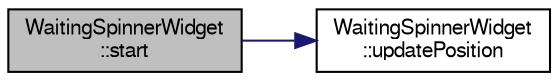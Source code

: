 digraph "WaitingSpinnerWidget::start"
{
 // LATEX_PDF_SIZE
  edge [fontname="FreeSans",fontsize="10",labelfontname="FreeSans",labelfontsize="10"];
  node [fontname="FreeSans",fontsize="10",shape=record];
  rankdir="LR";
  Node102 [label="WaitingSpinnerWidget\l::start",height=0.2,width=0.4,color="black", fillcolor="grey75", style="filled", fontcolor="black",tooltip=" "];
  Node102 -> Node103 [color="midnightblue",fontsize="10",style="solid",fontname="FreeSans"];
  Node103 [label="WaitingSpinnerWidget\l::updatePosition",height=0.2,width=0.4,color="black", fillcolor="white", style="filled",URL="$class_waiting_spinner_widget.html#a7ac6a1feaec54bd2f54c7110a179f46f",tooltip=" "];
}
